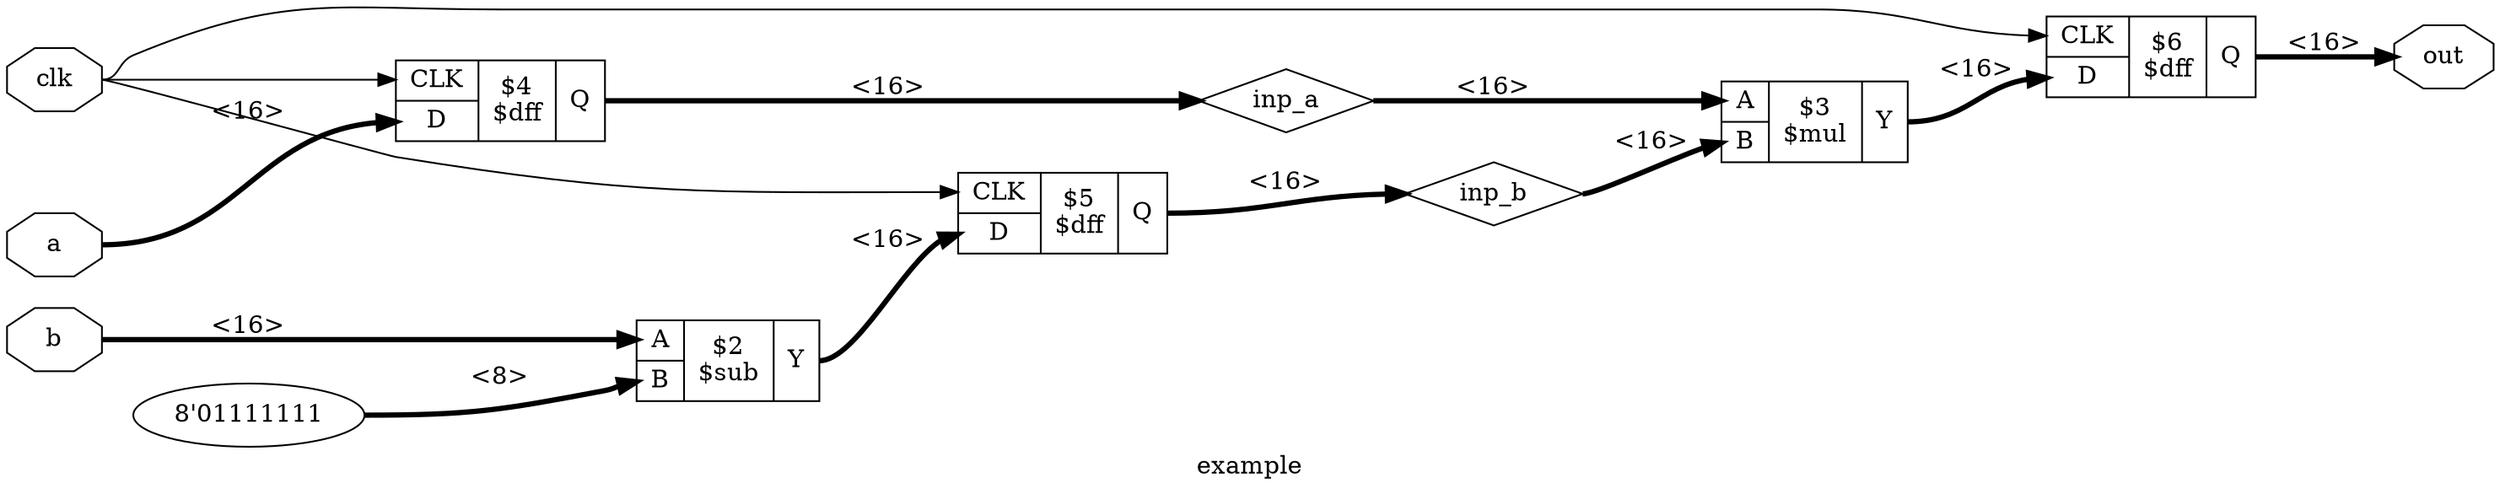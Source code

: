 digraph "example" {
label="example";
rankdir="LR";
remincross=true;
n3 [ shape=octagon, label="a", color="black", fontcolor="black" ];
n4 [ shape=octagon, label="b", color="black", fontcolor="black" ];
n5 [ shape=octagon, label="clk", color="black", fontcolor="black" ];
n6 [ shape=diamond, label="inp_a", color="black", fontcolor="black" ];
n7 [ shape=diamond, label="inp_b", color="black", fontcolor="black" ];
n8 [ shape=octagon, label="out", color="black", fontcolor="black" ];
{ rank="source"; n3; n4; n5;}
{ rank="sink"; n8;}
c12 [ shape=record, label="{{<p9> A|<p10> B}|$3\n$mul|{<p11> Y}}" ];
c16 [ shape=record, label="{{<p13> CLK|<p14> D}|$4\n$dff|{<p15> Q}}" ];
c17 [ shape=record, label="{{<p13> CLK|<p14> D}|$5\n$dff|{<p15> Q}}" ];
c18 [ shape=record, label="{{<p13> CLK|<p14> D}|$6\n$dff|{<p15> Q}}" ];
v0 [ label="8'01111111" ];
c19 [ shape=record, label="{{<p9> A|<p10> B}|$2\n$sub|{<p11> Y}}" ];
c19:p11:e -> c17:p14:w [color="black", style="setlinewidth(3)", label="<16>"];
c12:p11:e -> c18:p14:w [color="black", style="setlinewidth(3)", label="<16>"];
n3:e -> c16:p14:w [color="black", style="setlinewidth(3)", label="<16>"];
n4:e -> c19:p9:w [color="black", style="setlinewidth(3)", label="<16>"];
n5:e -> c16:p13:w [color="black", label=""];
n5:e -> c17:p13:w [color="black", label=""];
n5:e -> c18:p13:w [color="black", label=""];
c16:p15:e -> n6:w [color="black", style="setlinewidth(3)", label="<16>"];
n6:e -> c12:p9:w [color="black", style="setlinewidth(3)", label="<16>"];
c17:p15:e -> n7:w [color="black", style="setlinewidth(3)", label="<16>"];
n7:e -> c12:p10:w [color="black", style="setlinewidth(3)", label="<16>"];
c18:p15:e -> n8:w [color="black", style="setlinewidth(3)", label="<16>"];
v0:e -> c19:p10:w [color="black", style="setlinewidth(3)", label="<8>"];
}
